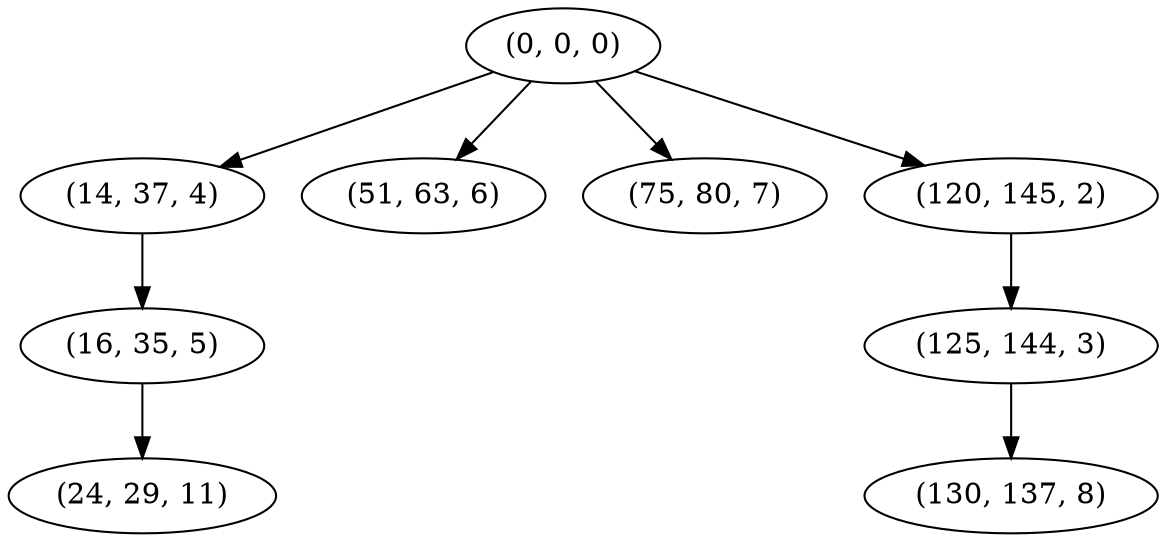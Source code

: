digraph tree {
    "(0, 0, 0)";
    "(14, 37, 4)";
    "(16, 35, 5)";
    "(24, 29, 11)";
    "(51, 63, 6)";
    "(75, 80, 7)";
    "(120, 145, 2)";
    "(125, 144, 3)";
    "(130, 137, 8)";
    "(0, 0, 0)" -> "(14, 37, 4)";
    "(0, 0, 0)" -> "(51, 63, 6)";
    "(0, 0, 0)" -> "(75, 80, 7)";
    "(0, 0, 0)" -> "(120, 145, 2)";
    "(14, 37, 4)" -> "(16, 35, 5)";
    "(16, 35, 5)" -> "(24, 29, 11)";
    "(120, 145, 2)" -> "(125, 144, 3)";
    "(125, 144, 3)" -> "(130, 137, 8)";
}
